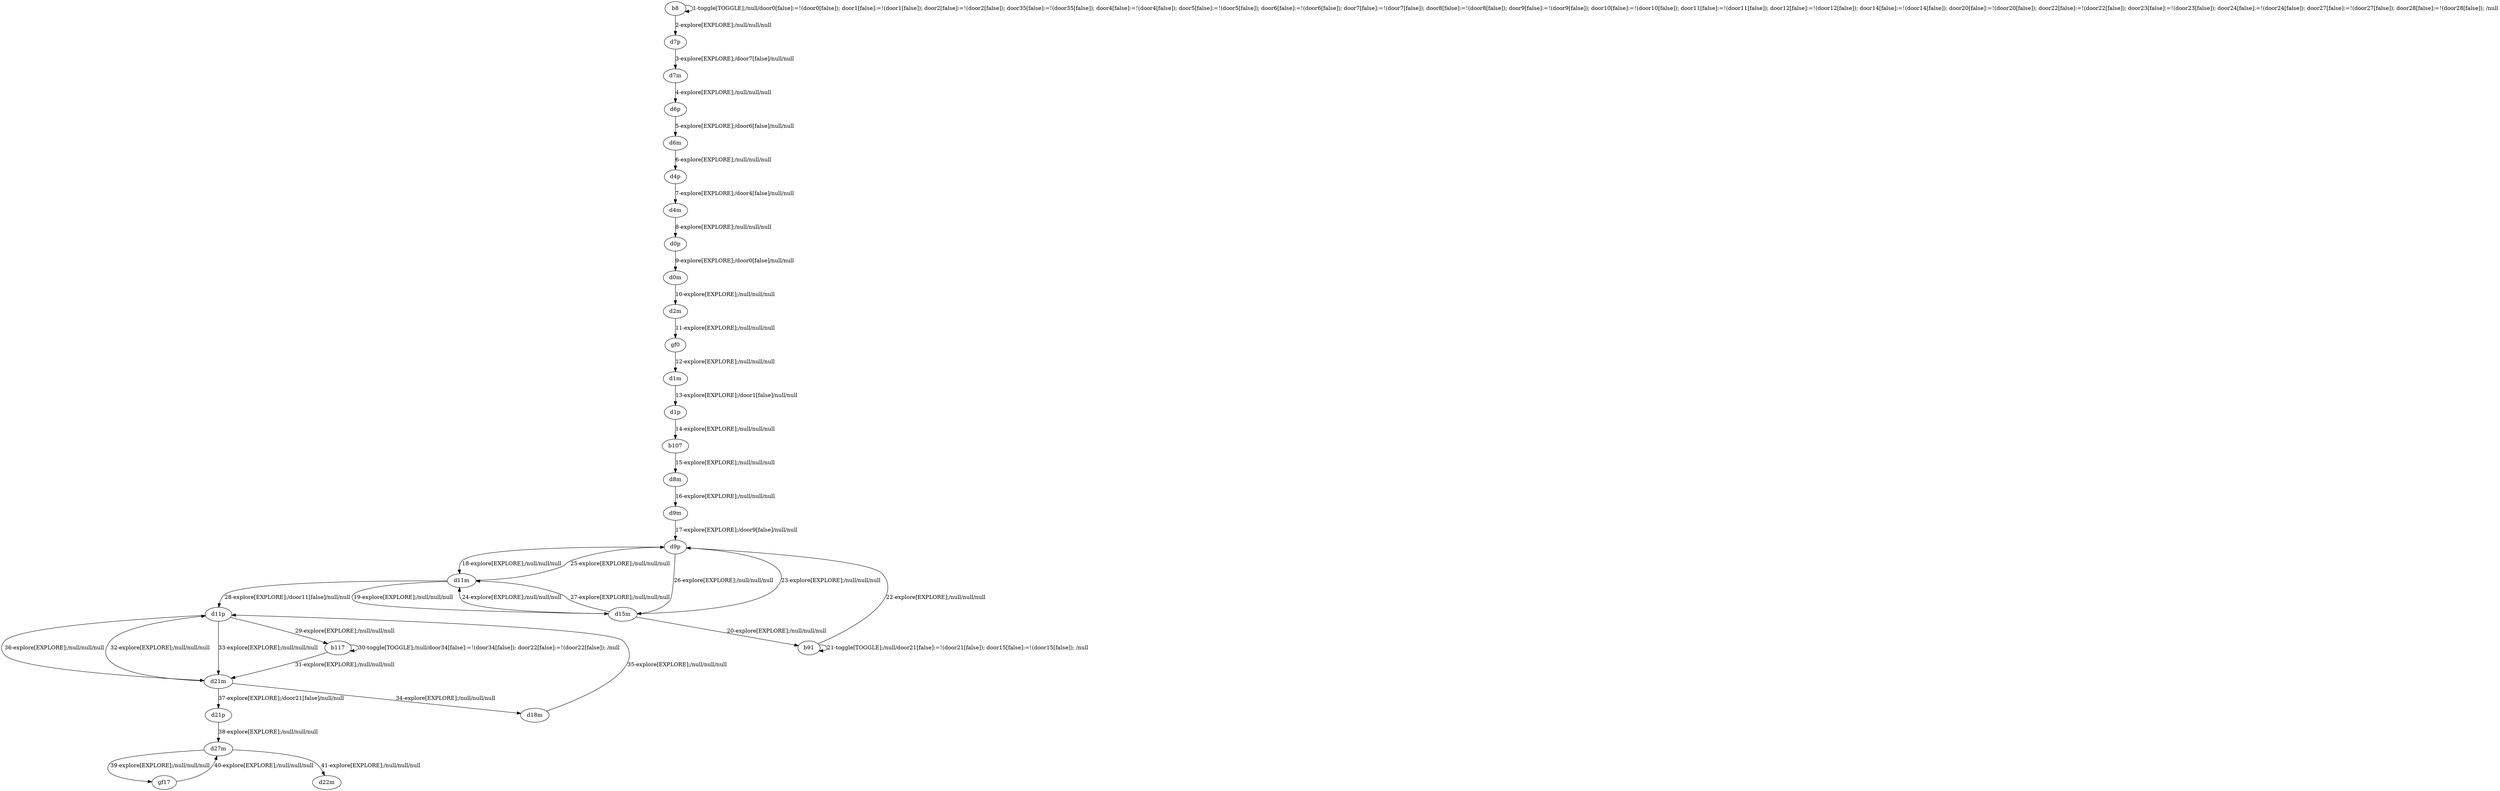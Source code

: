 # Total number of goals covered by this test: 2
# gf17 --> d27m
# d27m --> d22m

digraph g {
"b8" -> "b8" [label = "1-toggle[TOGGLE];/null/door0[false]:=!(door0[false]); door1[false]:=!(door1[false]); door2[false]:=!(door2[false]); door35[false]:=!(door35[false]); door4[false]:=!(door4[false]); door5[false]:=!(door5[false]); door6[false]:=!(door6[false]); door7[false]:=!(door7[false]); door8[false]:=!(door8[false]); door9[false]:=!(door9[false]); door10[false]:=!(door10[false]); door11[false]:=!(door11[false]); door12[false]:=!(door12[false]); door14[false]:=!(door14[false]); door20[false]:=!(door20[false]); door22[false]:=!(door22[false]); door23[false]:=!(door23[false]); door24[false]:=!(door24[false]); door27[false]:=!(door27[false]); door28[false]:=!(door28[false]); /null"];
"b8" -> "d7p" [label = "2-explore[EXPLORE];/null/null/null"];
"d7p" -> "d7m" [label = "3-explore[EXPLORE];/door7[false]/null/null"];
"d7m" -> "d6p" [label = "4-explore[EXPLORE];/null/null/null"];
"d6p" -> "d6m" [label = "5-explore[EXPLORE];/door6[false]/null/null"];
"d6m" -> "d4p" [label = "6-explore[EXPLORE];/null/null/null"];
"d4p" -> "d4m" [label = "7-explore[EXPLORE];/door4[false]/null/null"];
"d4m" -> "d0p" [label = "8-explore[EXPLORE];/null/null/null"];
"d0p" -> "d0m" [label = "9-explore[EXPLORE];/door0[false]/null/null"];
"d0m" -> "d2m" [label = "10-explore[EXPLORE];/null/null/null"];
"d2m" -> "gf0" [label = "11-explore[EXPLORE];/null/null/null"];
"gf0" -> "d1m" [label = "12-explore[EXPLORE];/null/null/null"];
"d1m" -> "d1p" [label = "13-explore[EXPLORE];/door1[false]/null/null"];
"d1p" -> "b107" [label = "14-explore[EXPLORE];/null/null/null"];
"b107" -> "d8m" [label = "15-explore[EXPLORE];/null/null/null"];
"d8m" -> "d9m" [label = "16-explore[EXPLORE];/null/null/null"];
"d9m" -> "d9p" [label = "17-explore[EXPLORE];/door9[false]/null/null"];
"d9p" -> "d11m" [label = "18-explore[EXPLORE];/null/null/null"];
"d11m" -> "d15m" [label = "19-explore[EXPLORE];/null/null/null"];
"d15m" -> "b91" [label = "20-explore[EXPLORE];/null/null/null"];
"b91" -> "b91" [label = "21-toggle[TOGGLE];/null/door21[false]:=!(door21[false]); door15[false]:=!(door15[false]); /null"];
"b91" -> "d9p" [label = "22-explore[EXPLORE];/null/null/null"];
"d9p" -> "d15m" [label = "23-explore[EXPLORE];/null/null/null"];
"d15m" -> "d11m" [label = "24-explore[EXPLORE];/null/null/null"];
"d11m" -> "d9p" [label = "25-explore[EXPLORE];/null/null/null"];
"d9p" -> "d15m" [label = "26-explore[EXPLORE];/null/null/null"];
"d15m" -> "d11m" [label = "27-explore[EXPLORE];/null/null/null"];
"d11m" -> "d11p" [label = "28-explore[EXPLORE];/door11[false]/null/null"];
"d11p" -> "b117" [label = "29-explore[EXPLORE];/null/null/null"];
"b117" -> "b117" [label = "30-toggle[TOGGLE];/null/door34[false]:=!(door34[false]); door22[false]:=!(door22[false]); /null"];
"b117" -> "d21m" [label = "31-explore[EXPLORE];/null/null/null"];
"d21m" -> "d11p" [label = "32-explore[EXPLORE];/null/null/null"];
"d11p" -> "d21m" [label = "33-explore[EXPLORE];/null/null/null"];
"d21m" -> "d18m" [label = "34-explore[EXPLORE];/null/null/null"];
"d18m" -> "d11p" [label = "35-explore[EXPLORE];/null/null/null"];
"d11p" -> "d21m" [label = "36-explore[EXPLORE];/null/null/null"];
"d21m" -> "d21p" [label = "37-explore[EXPLORE];/door21[false]/null/null"];
"d21p" -> "d27m" [label = "38-explore[EXPLORE];/null/null/null"];
"d27m" -> "gf17" [label = "39-explore[EXPLORE];/null/null/null"];
"gf17" -> "d27m" [label = "40-explore[EXPLORE];/null/null/null"];
"d27m" -> "d22m" [label = "41-explore[EXPLORE];/null/null/null"];
}